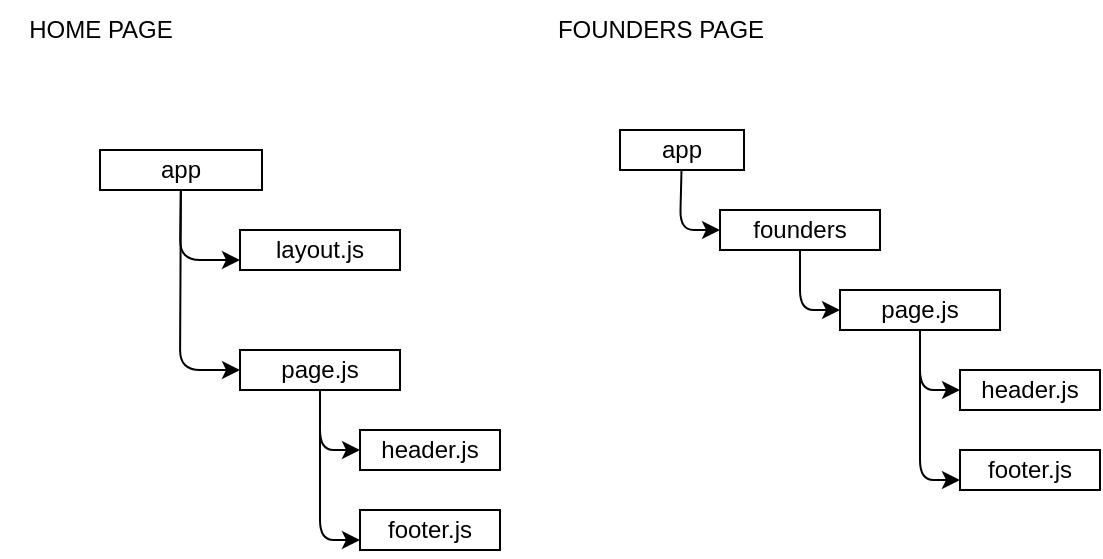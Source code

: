<mxfile>
    <diagram id="tS2AxR1P0syDGOoF6Fch" name="Page-1">
        <mxGraphModel dx="1484" dy="367" grid="1" gridSize="10" guides="1" tooltips="1" connect="1" arrows="1" fold="1" page="1" pageScale="1" pageWidth="850" pageHeight="1100" math="0" shadow="0">
            <root>
                <mxCell id="0"/>
                <mxCell id="1" parent="0"/>
                <mxCell id="5" style="edgeStyle=none;html=1;entryX=0;entryY=0.5;entryDx=0;entryDy=0;" parent="1" source="2" target="4" edge="1">
                    <mxGeometry relative="1" as="geometry">
                        <Array as="points">
                            <mxPoint x="20" y="140"/>
                        </Array>
                    </mxGeometry>
                </mxCell>
                <mxCell id="2" value="app" style="rounded=0;whiteSpace=wrap;html=1;" parent="1" vertex="1">
                    <mxGeometry x="-10" y="90" width="62" height="20" as="geometry"/>
                </mxCell>
                <mxCell id="8" style="edgeStyle=none;html=1;entryX=0;entryY=0.5;entryDx=0;entryDy=0;" parent="1" source="4" target="23" edge="1">
                    <mxGeometry relative="1" as="geometry">
                        <mxPoint x="100" y="180" as="targetPoint"/>
                        <Array as="points">
                            <mxPoint x="80" y="180"/>
                        </Array>
                    </mxGeometry>
                </mxCell>
                <mxCell id="4" value="founders" style="rounded=0;whiteSpace=wrap;html=1;" parent="1" vertex="1">
                    <mxGeometry x="40" y="130" width="80" height="20" as="geometry"/>
                </mxCell>
                <mxCell id="10" style="edgeStyle=none;html=1;entryX=0;entryY=0.5;entryDx=0;entryDy=0;" parent="1" source="11" target="13" edge="1">
                    <mxGeometry relative="1" as="geometry">
                        <Array as="points">
                            <mxPoint x="-230" y="210"/>
                        </Array>
                    </mxGeometry>
                </mxCell>
                <mxCell id="20" style="edgeStyle=none;html=1;entryX=0;entryY=0.75;entryDx=0;entryDy=0;" parent="1" source="11" target="18" edge="1">
                    <mxGeometry relative="1" as="geometry">
                        <Array as="points">
                            <mxPoint x="-230" y="155"/>
                        </Array>
                    </mxGeometry>
                </mxCell>
                <mxCell id="11" value="app" style="rounded=0;whiteSpace=wrap;html=1;" parent="1" vertex="1">
                    <mxGeometry x="-270" y="100" width="81" height="20" as="geometry"/>
                </mxCell>
                <mxCell id="12" style="edgeStyle=none;html=1;entryX=0;entryY=0.5;entryDx=0;entryDy=0;" parent="1" source="13" target="14" edge="1">
                    <mxGeometry relative="1" as="geometry">
                        <mxPoint x="-140" y="250" as="targetPoint"/>
                        <Array as="points">
                            <mxPoint x="-160" y="250"/>
                        </Array>
                    </mxGeometry>
                </mxCell>
                <mxCell id="17" style="edgeStyle=none;html=1;entryX=0;entryY=0.75;entryDx=0;entryDy=0;" parent="1" source="13" target="15" edge="1">
                    <mxGeometry relative="1" as="geometry">
                        <Array as="points">
                            <mxPoint x="-160" y="295"/>
                        </Array>
                    </mxGeometry>
                </mxCell>
                <mxCell id="13" value="page.js" style="rounded=0;whiteSpace=wrap;html=1;" parent="1" vertex="1">
                    <mxGeometry x="-200" y="200" width="80" height="20" as="geometry"/>
                </mxCell>
                <mxCell id="14" value="header.js" style="rounded=0;whiteSpace=wrap;html=1;" parent="1" vertex="1">
                    <mxGeometry x="-140" y="240" width="70" height="20" as="geometry"/>
                </mxCell>
                <mxCell id="15" value="footer.js" style="rounded=0;whiteSpace=wrap;html=1;" parent="1" vertex="1">
                    <mxGeometry x="-140" y="280" width="70" height="20" as="geometry"/>
                </mxCell>
                <mxCell id="18" value="layout.js" style="rounded=0;whiteSpace=wrap;html=1;" parent="1" vertex="1">
                    <mxGeometry x="-200" y="140" width="80" height="20" as="geometry"/>
                </mxCell>
                <mxCell id="21" style="edgeStyle=none;html=1;entryX=0;entryY=0.5;entryDx=0;entryDy=0;" parent="1" source="23" target="24" edge="1">
                    <mxGeometry relative="1" as="geometry">
                        <mxPoint x="160" y="220" as="targetPoint"/>
                        <Array as="points">
                            <mxPoint x="140" y="220"/>
                        </Array>
                    </mxGeometry>
                </mxCell>
                <mxCell id="22" style="edgeStyle=none;html=1;entryX=0;entryY=0.75;entryDx=0;entryDy=0;" parent="1" source="23" target="25" edge="1">
                    <mxGeometry relative="1" as="geometry">
                        <Array as="points">
                            <mxPoint x="140" y="265"/>
                        </Array>
                    </mxGeometry>
                </mxCell>
                <mxCell id="23" value="page.js" style="rounded=0;whiteSpace=wrap;html=1;" parent="1" vertex="1">
                    <mxGeometry x="100" y="170" width="80" height="20" as="geometry"/>
                </mxCell>
                <mxCell id="24" value="header.js" style="rounded=0;whiteSpace=wrap;html=1;" parent="1" vertex="1">
                    <mxGeometry x="160" y="210" width="70" height="20" as="geometry"/>
                </mxCell>
                <mxCell id="25" value="footer.js" style="rounded=0;whiteSpace=wrap;html=1;" parent="1" vertex="1">
                    <mxGeometry x="160" y="250" width="70" height="20" as="geometry"/>
                </mxCell>
                <mxCell id="26" value="HOME PAGE" style="text;html=1;align=center;verticalAlign=middle;resizable=0;points=[];autosize=1;strokeColor=none;fillColor=none;" vertex="1" parent="1">
                    <mxGeometry x="-320" y="25" width="100" height="30" as="geometry"/>
                </mxCell>
                <mxCell id="27" value="FOUNDERS PAGE" style="text;html=1;align=center;verticalAlign=middle;resizable=0;points=[];autosize=1;strokeColor=none;fillColor=none;" vertex="1" parent="1">
                    <mxGeometry x="-55" y="25" width="130" height="30" as="geometry"/>
                </mxCell>
            </root>
        </mxGraphModel>
    </diagram>
</mxfile>